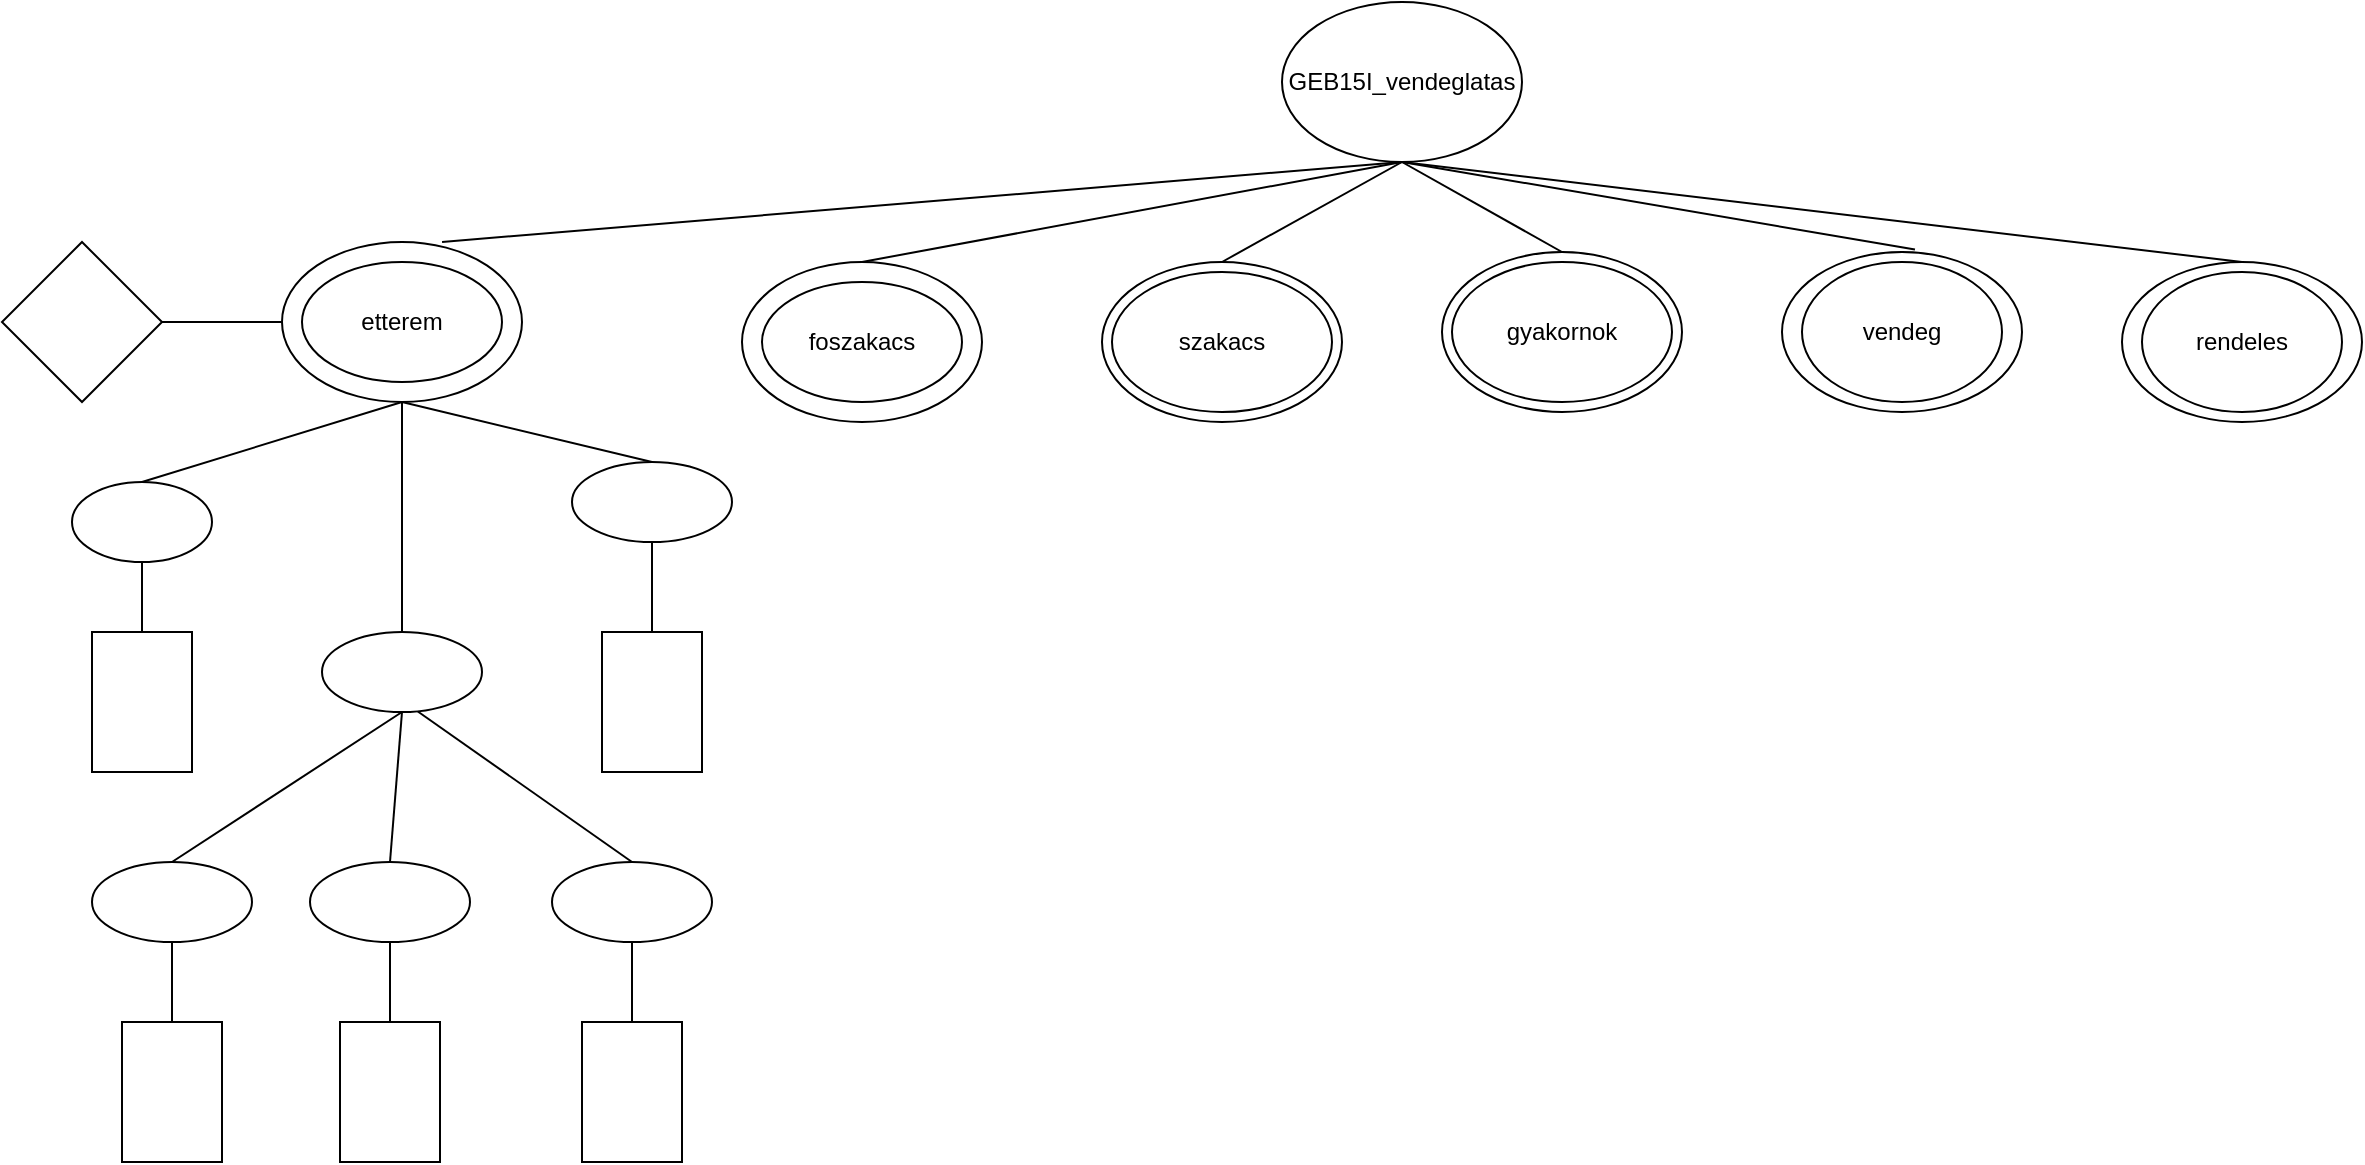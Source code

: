 <mxfile version="28.2.5">
  <diagram name="Page-1" id="XpdyZdqsvCU4nCHBUs9L">
    <mxGraphModel dx="-57" dy="558" grid="1" gridSize="10" guides="1" tooltips="1" connect="1" arrows="1" fold="1" page="1" pageScale="1" pageWidth="1169" pageHeight="1654" math="0" shadow="0">
      <root>
        <mxCell id="0" />
        <mxCell id="1" parent="0" />
        <mxCell id="y2u8pbOZwzKgA-yWUY7D-1" value="GEB15I_vendeglatas" style="ellipse;whiteSpace=wrap;html=1;" vertex="1" parent="1">
          <mxGeometry x="2240" y="30" width="120" height="80" as="geometry" />
        </mxCell>
        <mxCell id="y2u8pbOZwzKgA-yWUY7D-2" value="" style="ellipse;whiteSpace=wrap;html=1;" vertex="1" parent="1">
          <mxGeometry x="1740" y="150" width="120" height="80" as="geometry" />
        </mxCell>
        <mxCell id="y2u8pbOZwzKgA-yWUY7D-3" value="etterem" style="ellipse;whiteSpace=wrap;html=1;" vertex="1" parent="1">
          <mxGeometry x="1750" y="160" width="100" height="60" as="geometry" />
        </mxCell>
        <mxCell id="y2u8pbOZwzKgA-yWUY7D-4" value="" style="ellipse;whiteSpace=wrap;html=1;" vertex="1" parent="1">
          <mxGeometry x="1970" y="160" width="120" height="80" as="geometry" />
        </mxCell>
        <mxCell id="y2u8pbOZwzKgA-yWUY7D-5" value="foszakacs" style="ellipse;whiteSpace=wrap;html=1;" vertex="1" parent="1">
          <mxGeometry x="1980" y="170" width="100" height="60" as="geometry" />
        </mxCell>
        <mxCell id="y2u8pbOZwzKgA-yWUY7D-6" value="" style="ellipse;whiteSpace=wrap;html=1;" vertex="1" parent="1">
          <mxGeometry x="2150" y="160" width="120" height="80" as="geometry" />
        </mxCell>
        <mxCell id="y2u8pbOZwzKgA-yWUY7D-7" value="szakacs" style="ellipse;whiteSpace=wrap;html=1;" vertex="1" parent="1">
          <mxGeometry x="2155" y="165" width="110" height="70" as="geometry" />
        </mxCell>
        <mxCell id="y2u8pbOZwzKgA-yWUY7D-9" value="" style="ellipse;whiteSpace=wrap;html=1;" vertex="1" parent="1">
          <mxGeometry x="2320" y="155" width="120" height="80" as="geometry" />
        </mxCell>
        <mxCell id="y2u8pbOZwzKgA-yWUY7D-10" value="gyakornok" style="ellipse;whiteSpace=wrap;html=1;" vertex="1" parent="1">
          <mxGeometry x="2325" y="160" width="110" height="70" as="geometry" />
        </mxCell>
        <mxCell id="y2u8pbOZwzKgA-yWUY7D-12" value="" style="ellipse;whiteSpace=wrap;html=1;" vertex="1" parent="1">
          <mxGeometry x="2490" y="155" width="120" height="80" as="geometry" />
        </mxCell>
        <mxCell id="y2u8pbOZwzKgA-yWUY7D-13" value="vendeg" style="ellipse;whiteSpace=wrap;html=1;" vertex="1" parent="1">
          <mxGeometry x="2500" y="160" width="100" height="70" as="geometry" />
        </mxCell>
        <mxCell id="y2u8pbOZwzKgA-yWUY7D-15" value="" style="ellipse;whiteSpace=wrap;html=1;" vertex="1" parent="1">
          <mxGeometry x="2660" y="160" width="120" height="80" as="geometry" />
        </mxCell>
        <mxCell id="y2u8pbOZwzKgA-yWUY7D-16" value="rendeles" style="ellipse;whiteSpace=wrap;html=1;" vertex="1" parent="1">
          <mxGeometry x="2670" y="165" width="100" height="70" as="geometry" />
        </mxCell>
        <mxCell id="y2u8pbOZwzKgA-yWUY7D-19" value="" style="endArrow=none;html=1;rounded=0;exitX=0.5;exitY=0;exitDx=0;exitDy=0;entryX=0.5;entryY=1;entryDx=0;entryDy=0;" edge="1" parent="1" source="y2u8pbOZwzKgA-yWUY7D-15" target="y2u8pbOZwzKgA-yWUY7D-1">
          <mxGeometry width="50" height="50" relative="1" as="geometry">
            <mxPoint x="2360" y="290" as="sourcePoint" />
            <mxPoint x="2300" y="120" as="targetPoint" />
          </mxGeometry>
        </mxCell>
        <mxCell id="y2u8pbOZwzKgA-yWUY7D-20" value="" style="endArrow=none;html=1;rounded=0;entryX=0.554;entryY=-0.015;entryDx=0;entryDy=0;entryPerimeter=0;exitX=0.5;exitY=1;exitDx=0;exitDy=0;" edge="1" parent="1" source="y2u8pbOZwzKgA-yWUY7D-1" target="y2u8pbOZwzKgA-yWUY7D-12">
          <mxGeometry width="50" height="50" relative="1" as="geometry">
            <mxPoint x="2360" y="290" as="sourcePoint" />
            <mxPoint x="2410" y="240" as="targetPoint" />
          </mxGeometry>
        </mxCell>
        <mxCell id="y2u8pbOZwzKgA-yWUY7D-21" value="" style="endArrow=none;html=1;rounded=0;exitX=0.5;exitY=0;exitDx=0;exitDy=0;entryX=0.5;entryY=1;entryDx=0;entryDy=0;" edge="1" parent="1" source="y2u8pbOZwzKgA-yWUY7D-9" target="y2u8pbOZwzKgA-yWUY7D-1">
          <mxGeometry width="50" height="50" relative="1" as="geometry">
            <mxPoint x="2360" y="290" as="sourcePoint" />
            <mxPoint x="2320" y="140" as="targetPoint" />
          </mxGeometry>
        </mxCell>
        <mxCell id="y2u8pbOZwzKgA-yWUY7D-22" value="" style="endArrow=none;html=1;rounded=0;exitX=0.5;exitY=0;exitDx=0;exitDy=0;entryX=0.5;entryY=1;entryDx=0;entryDy=0;" edge="1" parent="1" source="y2u8pbOZwzKgA-yWUY7D-6" target="y2u8pbOZwzKgA-yWUY7D-1">
          <mxGeometry width="50" height="50" relative="1" as="geometry">
            <mxPoint x="2360" y="290" as="sourcePoint" />
            <mxPoint x="2410" y="240" as="targetPoint" />
          </mxGeometry>
        </mxCell>
        <mxCell id="y2u8pbOZwzKgA-yWUY7D-23" value="" style="endArrow=none;html=1;rounded=0;exitX=0.5;exitY=0;exitDx=0;exitDy=0;entryX=0.5;entryY=1;entryDx=0;entryDy=0;" edge="1" parent="1" source="y2u8pbOZwzKgA-yWUY7D-4" target="y2u8pbOZwzKgA-yWUY7D-1">
          <mxGeometry width="50" height="50" relative="1" as="geometry">
            <mxPoint x="2250" y="350" as="sourcePoint" />
            <mxPoint x="2300" y="300" as="targetPoint" />
          </mxGeometry>
        </mxCell>
        <mxCell id="y2u8pbOZwzKgA-yWUY7D-24" value="" style="endArrow=none;html=1;rounded=0;exitX=0.667;exitY=0;exitDx=0;exitDy=0;exitPerimeter=0;entryX=0.5;entryY=1;entryDx=0;entryDy=0;" edge="1" parent="1" source="y2u8pbOZwzKgA-yWUY7D-2" target="y2u8pbOZwzKgA-yWUY7D-1">
          <mxGeometry width="50" height="50" relative="1" as="geometry">
            <mxPoint x="2190" y="230" as="sourcePoint" />
            <mxPoint x="2240" y="180" as="targetPoint" />
          </mxGeometry>
        </mxCell>
        <mxCell id="y2u8pbOZwzKgA-yWUY7D-26" value="" style="ellipse;whiteSpace=wrap;html=1;" vertex="1" parent="1">
          <mxGeometry x="1635" y="270" width="70" height="40" as="geometry" />
        </mxCell>
        <mxCell id="y2u8pbOZwzKgA-yWUY7D-27" value="" style="ellipse;whiteSpace=wrap;html=1;" vertex="1" parent="1">
          <mxGeometry x="1760" y="345" width="80" height="40" as="geometry" />
        </mxCell>
        <mxCell id="y2u8pbOZwzKgA-yWUY7D-28" value="" style="ellipse;whiteSpace=wrap;html=1;" vertex="1" parent="1">
          <mxGeometry x="1885" y="260" width="80" height="40" as="geometry" />
        </mxCell>
        <mxCell id="y2u8pbOZwzKgA-yWUY7D-29" value="" style="rounded=0;whiteSpace=wrap;html=1;direction=south;" vertex="1" parent="1">
          <mxGeometry x="1645" y="345" width="50" height="70" as="geometry" />
        </mxCell>
        <mxCell id="y2u8pbOZwzKgA-yWUY7D-32" value="" style="rounded=0;whiteSpace=wrap;html=1;direction=south;" vertex="1" parent="1">
          <mxGeometry x="1900" y="345" width="50" height="70" as="geometry" />
        </mxCell>
        <mxCell id="y2u8pbOZwzKgA-yWUY7D-33" value="" style="ellipse;whiteSpace=wrap;html=1;" vertex="1" parent="1">
          <mxGeometry x="1645" y="460" width="80" height="40" as="geometry" />
        </mxCell>
        <mxCell id="y2u8pbOZwzKgA-yWUY7D-34" value="" style="ellipse;whiteSpace=wrap;html=1;" vertex="1" parent="1">
          <mxGeometry x="1754" y="460" width="80" height="40" as="geometry" />
        </mxCell>
        <mxCell id="y2u8pbOZwzKgA-yWUY7D-36" value="" style="ellipse;whiteSpace=wrap;html=1;" vertex="1" parent="1">
          <mxGeometry x="1875" y="460" width="80" height="40" as="geometry" />
        </mxCell>
        <mxCell id="y2u8pbOZwzKgA-yWUY7D-37" value="" style="rounded=0;whiteSpace=wrap;html=1;direction=south;" vertex="1" parent="1">
          <mxGeometry x="1660" y="540" width="50" height="70" as="geometry" />
        </mxCell>
        <mxCell id="y2u8pbOZwzKgA-yWUY7D-38" value="" style="rounded=0;whiteSpace=wrap;html=1;direction=south;" vertex="1" parent="1">
          <mxGeometry x="1769" y="540" width="50" height="70" as="geometry" />
        </mxCell>
        <mxCell id="y2u8pbOZwzKgA-yWUY7D-39" value="" style="rounded=0;whiteSpace=wrap;html=1;direction=south;" vertex="1" parent="1">
          <mxGeometry x="1890" y="540" width="50" height="70" as="geometry" />
        </mxCell>
        <mxCell id="y2u8pbOZwzKgA-yWUY7D-40" value="" style="rhombus;whiteSpace=wrap;html=1;" vertex="1" parent="1">
          <mxGeometry x="1600" y="150" width="80" height="80" as="geometry" />
        </mxCell>
        <mxCell id="y2u8pbOZwzKgA-yWUY7D-41" value="" style="endArrow=none;html=1;rounded=0;exitX=0.5;exitY=0;exitDx=0;exitDy=0;entryX=0.5;entryY=1;entryDx=0;entryDy=0;" edge="1" parent="1" source="y2u8pbOZwzKgA-yWUY7D-26" target="y2u8pbOZwzKgA-yWUY7D-2">
          <mxGeometry width="50" height="50" relative="1" as="geometry">
            <mxPoint x="1870" y="340" as="sourcePoint" />
            <mxPoint x="1920" y="290" as="targetPoint" />
          </mxGeometry>
        </mxCell>
        <mxCell id="y2u8pbOZwzKgA-yWUY7D-42" value="" style="endArrow=none;html=1;rounded=0;entryX=0.5;entryY=1;entryDx=0;entryDy=0;exitX=0.5;exitY=0;exitDx=0;exitDy=0;" edge="1" parent="1" source="y2u8pbOZwzKgA-yWUY7D-28" target="y2u8pbOZwzKgA-yWUY7D-2">
          <mxGeometry width="50" height="50" relative="1" as="geometry">
            <mxPoint x="1870" y="340" as="sourcePoint" />
            <mxPoint x="1920" y="290" as="targetPoint" />
          </mxGeometry>
        </mxCell>
        <mxCell id="y2u8pbOZwzKgA-yWUY7D-43" value="" style="endArrow=none;html=1;rounded=0;exitX=0.5;exitY=0;exitDx=0;exitDy=0;entryX=0.5;entryY=1;entryDx=0;entryDy=0;" edge="1" parent="1" source="y2u8pbOZwzKgA-yWUY7D-27" target="y2u8pbOZwzKgA-yWUY7D-2">
          <mxGeometry width="50" height="50" relative="1" as="geometry">
            <mxPoint x="1870" y="340" as="sourcePoint" />
            <mxPoint x="1800" y="240" as="targetPoint" />
          </mxGeometry>
        </mxCell>
        <mxCell id="y2u8pbOZwzKgA-yWUY7D-44" value="" style="endArrow=none;html=1;rounded=0;exitX=0;exitY=0.5;exitDx=0;exitDy=0;entryX=0.5;entryY=1;entryDx=0;entryDy=0;" edge="1" parent="1" source="y2u8pbOZwzKgA-yWUY7D-29" target="y2u8pbOZwzKgA-yWUY7D-26">
          <mxGeometry width="50" height="50" relative="1" as="geometry">
            <mxPoint x="1870" y="340" as="sourcePoint" />
            <mxPoint x="1920" y="290" as="targetPoint" />
          </mxGeometry>
        </mxCell>
        <mxCell id="y2u8pbOZwzKgA-yWUY7D-45" value="" style="endArrow=none;html=1;rounded=0;exitX=0;exitY=0.5;exitDx=0;exitDy=0;entryX=0.5;entryY=1;entryDx=0;entryDy=0;" edge="1" parent="1" source="y2u8pbOZwzKgA-yWUY7D-32" target="y2u8pbOZwzKgA-yWUY7D-28">
          <mxGeometry width="50" height="50" relative="1" as="geometry">
            <mxPoint x="1870" y="340" as="sourcePoint" />
            <mxPoint x="1920" y="290" as="targetPoint" />
          </mxGeometry>
        </mxCell>
        <mxCell id="y2u8pbOZwzKgA-yWUY7D-46" value="" style="endArrow=none;html=1;rounded=0;exitX=0.5;exitY=0;exitDx=0;exitDy=0;entryX=0.5;entryY=1;entryDx=0;entryDy=0;" edge="1" parent="1" source="y2u8pbOZwzKgA-yWUY7D-33" target="y2u8pbOZwzKgA-yWUY7D-27">
          <mxGeometry width="50" height="50" relative="1" as="geometry">
            <mxPoint x="1740" y="450" as="sourcePoint" />
            <mxPoint x="1794" y="400" as="targetPoint" />
          </mxGeometry>
        </mxCell>
        <mxCell id="y2u8pbOZwzKgA-yWUY7D-47" value="" style="endArrow=none;html=1;rounded=0;exitX=0.5;exitY=0;exitDx=0;exitDy=0;entryX=0.5;entryY=1;entryDx=0;entryDy=0;" edge="1" parent="1" source="y2u8pbOZwzKgA-yWUY7D-34" target="y2u8pbOZwzKgA-yWUY7D-27">
          <mxGeometry width="50" height="50" relative="1" as="geometry">
            <mxPoint x="1870" y="450" as="sourcePoint" />
            <mxPoint x="1810" y="410" as="targetPoint" />
          </mxGeometry>
        </mxCell>
        <mxCell id="y2u8pbOZwzKgA-yWUY7D-48" value="" style="endArrow=none;html=1;rounded=0;exitX=0.5;exitY=0;exitDx=0;exitDy=0;entryX=0.599;entryY=0.994;entryDx=0;entryDy=0;entryPerimeter=0;" edge="1" parent="1" source="y2u8pbOZwzKgA-yWUY7D-36" target="y2u8pbOZwzKgA-yWUY7D-27">
          <mxGeometry width="50" height="50" relative="1" as="geometry">
            <mxPoint x="1870" y="450" as="sourcePoint" />
            <mxPoint x="1920" y="400" as="targetPoint" />
          </mxGeometry>
        </mxCell>
        <mxCell id="y2u8pbOZwzKgA-yWUY7D-49" value="" style="endArrow=none;html=1;rounded=0;exitX=0;exitY=0.5;exitDx=0;exitDy=0;entryX=0.5;entryY=1;entryDx=0;entryDy=0;" edge="1" parent="1" source="y2u8pbOZwzKgA-yWUY7D-37" target="y2u8pbOZwzKgA-yWUY7D-33">
          <mxGeometry width="50" height="50" relative="1" as="geometry">
            <mxPoint x="1870" y="450" as="sourcePoint" />
            <mxPoint x="1920" y="400" as="targetPoint" />
          </mxGeometry>
        </mxCell>
        <mxCell id="y2u8pbOZwzKgA-yWUY7D-50" value="" style="endArrow=none;html=1;rounded=0;exitX=0;exitY=0.5;exitDx=0;exitDy=0;entryX=0.5;entryY=1;entryDx=0;entryDy=0;" edge="1" parent="1" source="y2u8pbOZwzKgA-yWUY7D-38" target="y2u8pbOZwzKgA-yWUY7D-34">
          <mxGeometry width="50" height="50" relative="1" as="geometry">
            <mxPoint x="1870" y="450" as="sourcePoint" />
            <mxPoint x="1920" y="400" as="targetPoint" />
          </mxGeometry>
        </mxCell>
        <mxCell id="y2u8pbOZwzKgA-yWUY7D-51" value="" style="endArrow=none;html=1;rounded=0;exitX=0;exitY=0.5;exitDx=0;exitDy=0;entryX=0.5;entryY=1;entryDx=0;entryDy=0;" edge="1" parent="1" source="y2u8pbOZwzKgA-yWUY7D-39" target="y2u8pbOZwzKgA-yWUY7D-36">
          <mxGeometry width="50" height="50" relative="1" as="geometry">
            <mxPoint x="1870" y="450" as="sourcePoint" />
            <mxPoint x="1915" y="520" as="targetPoint" />
          </mxGeometry>
        </mxCell>
        <mxCell id="y2u8pbOZwzKgA-yWUY7D-54" value="" style="endArrow=none;html=1;rounded=0;exitX=1;exitY=0.5;exitDx=0;exitDy=0;entryX=0;entryY=0.5;entryDx=0;entryDy=0;" edge="1" parent="1" source="y2u8pbOZwzKgA-yWUY7D-40" target="y2u8pbOZwzKgA-yWUY7D-2">
          <mxGeometry width="50" height="50" relative="1" as="geometry">
            <mxPoint x="1870" y="340" as="sourcePoint" />
            <mxPoint x="1920" y="290" as="targetPoint" />
          </mxGeometry>
        </mxCell>
      </root>
    </mxGraphModel>
  </diagram>
</mxfile>
